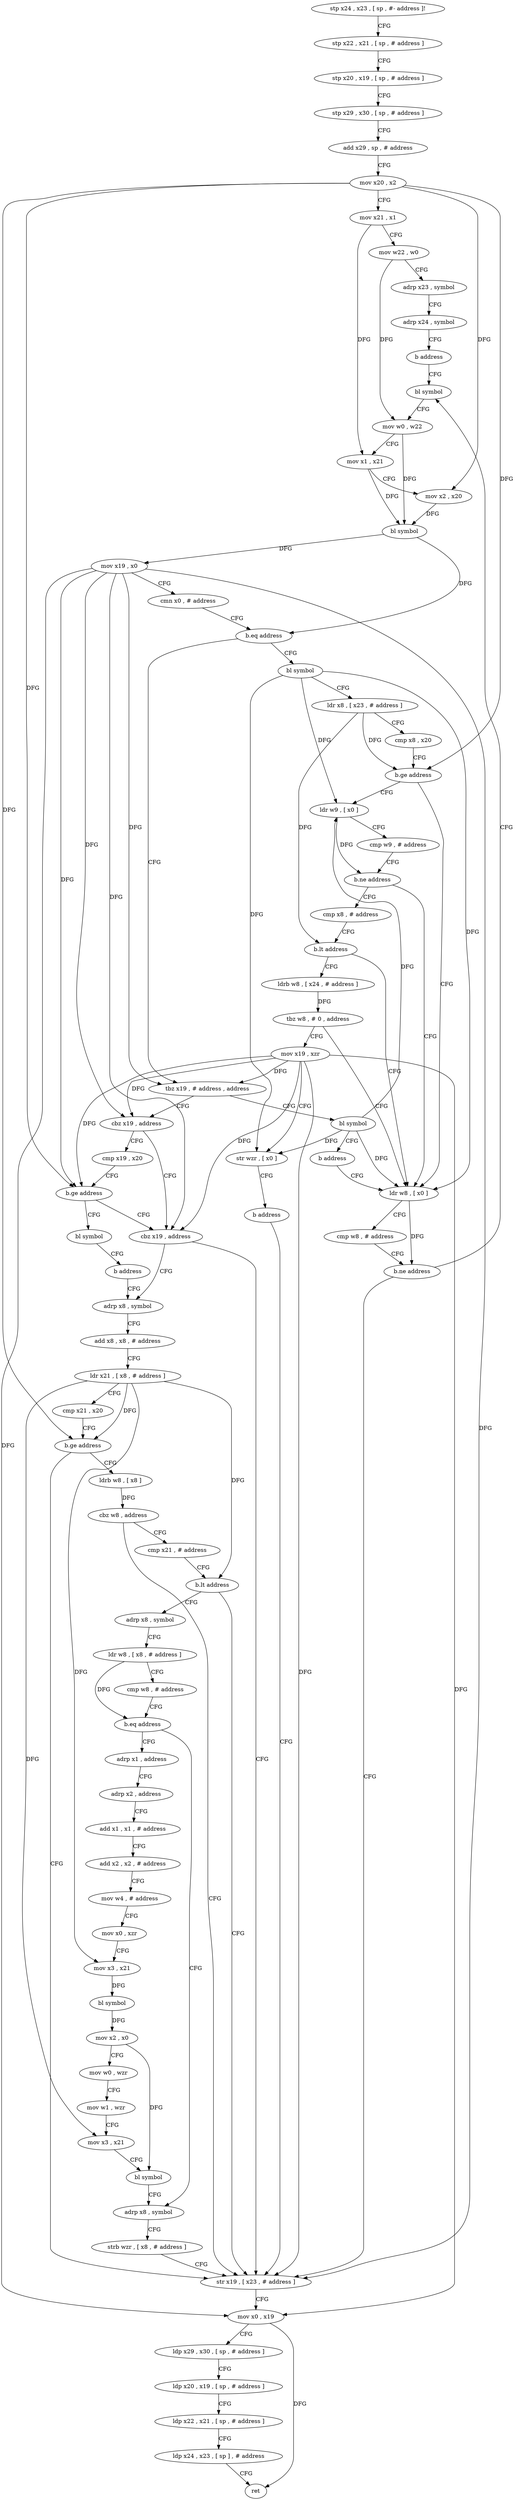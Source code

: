 digraph "func" {
"4214128" [label = "stp x24 , x23 , [ sp , #- address ]!" ]
"4214132" [label = "stp x22 , x21 , [ sp , # address ]" ]
"4214136" [label = "stp x20 , x19 , [ sp , # address ]" ]
"4214140" [label = "stp x29 , x30 , [ sp , # address ]" ]
"4214144" [label = "add x29 , sp , # address" ]
"4214148" [label = "mov x20 , x2" ]
"4214152" [label = "mov x21 , x1" ]
"4214156" [label = "mov w22 , w0" ]
"4214160" [label = "adrp x23 , symbol" ]
"4214164" [label = "adrp x24 , symbol" ]
"4214168" [label = "b address" ]
"4214184" [label = "bl symbol" ]
"4214188" [label = "mov w0 , w22" ]
"4214192" [label = "mov x1 , x21" ]
"4214196" [label = "mov x2 , x20" ]
"4214200" [label = "bl symbol" ]
"4214204" [label = "mov x19 , x0" ]
"4214208" [label = "cmn x0 , # address" ]
"4214212" [label = "b.eq address" ]
"4214228" [label = "bl symbol" ]
"4214216" [label = "tbz x19 , # address , address" ]
"4214232" [label = "ldr x8 , [ x23 , # address ]" ]
"4214236" [label = "cmp x8 , x20" ]
"4214240" [label = "b.ge address" ]
"4214172" [label = "ldr w8 , [ x0 ]" ]
"4214244" [label = "ldr w9 , [ x0 ]" ]
"4214284" [label = "cbz x19 , address" ]
"4214220" [label = "bl symbol" ]
"4214176" [label = "cmp w8 , # address" ]
"4214180" [label = "b.ne address" ]
"4214420" [label = "str x19 , [ x23 , # address ]" ]
"4214248" [label = "cmp w9 , # address" ]
"4214252" [label = "b.ne address" ]
"4214256" [label = "cmp x8 , # address" ]
"4214304" [label = "cbz x19 , address" ]
"4214288" [label = "cmp x19 , x20" ]
"4214224" [label = "b address" ]
"4214424" [label = "mov x0 , x19" ]
"4214428" [label = "ldp x29 , x30 , [ sp , # address ]" ]
"4214432" [label = "ldp x20 , x19 , [ sp , # address ]" ]
"4214436" [label = "ldp x22 , x21 , [ sp , # address ]" ]
"4214440" [label = "ldp x24 , x23 , [ sp ] , # address" ]
"4214444" [label = "ret" ]
"4214260" [label = "b.lt address" ]
"4214264" [label = "ldrb w8 , [ x24 , # address ]" ]
"4214308" [label = "adrp x8 , symbol" ]
"4214292" [label = "b.ge address" ]
"4214296" [label = "bl symbol" ]
"4214268" [label = "tbz w8 , # 0 , address" ]
"4214272" [label = "mov x19 , xzr" ]
"4214312" [label = "add x8 , x8 , # address" ]
"4214316" [label = "ldr x21 , [ x8 , # address ]" ]
"4214320" [label = "cmp x21 , x20" ]
"4214324" [label = "b.ge address" ]
"4214328" [label = "ldrb w8 , [ x8 ]" ]
"4214300" [label = "b address" ]
"4214276" [label = "str wzr , [ x0 ]" ]
"4214280" [label = "b address" ]
"4214332" [label = "cbz w8 , address" ]
"4214336" [label = "cmp x21 , # address" ]
"4214340" [label = "b.lt address" ]
"4214344" [label = "adrp x8 , symbol" ]
"4214348" [label = "ldr w8 , [ x8 , # address ]" ]
"4214352" [label = "cmp w8 , # address" ]
"4214356" [label = "b.eq address" ]
"4214412" [label = "adrp x8 , symbol" ]
"4214360" [label = "adrp x1 , address" ]
"4214416" [label = "strb wzr , [ x8 , # address ]" ]
"4214364" [label = "adrp x2 , address" ]
"4214368" [label = "add x1 , x1 , # address" ]
"4214372" [label = "add x2 , x2 , # address" ]
"4214376" [label = "mov w4 , # address" ]
"4214380" [label = "mov x0 , xzr" ]
"4214384" [label = "mov x3 , x21" ]
"4214388" [label = "bl symbol" ]
"4214392" [label = "mov x2 , x0" ]
"4214396" [label = "mov w0 , wzr" ]
"4214400" [label = "mov w1 , wzr" ]
"4214404" [label = "mov x3 , x21" ]
"4214408" [label = "bl symbol" ]
"4214128" -> "4214132" [ label = "CFG" ]
"4214132" -> "4214136" [ label = "CFG" ]
"4214136" -> "4214140" [ label = "CFG" ]
"4214140" -> "4214144" [ label = "CFG" ]
"4214144" -> "4214148" [ label = "CFG" ]
"4214148" -> "4214152" [ label = "CFG" ]
"4214148" -> "4214196" [ label = "DFG" ]
"4214148" -> "4214240" [ label = "DFG" ]
"4214148" -> "4214292" [ label = "DFG" ]
"4214148" -> "4214324" [ label = "DFG" ]
"4214152" -> "4214156" [ label = "CFG" ]
"4214152" -> "4214192" [ label = "DFG" ]
"4214156" -> "4214160" [ label = "CFG" ]
"4214156" -> "4214188" [ label = "DFG" ]
"4214160" -> "4214164" [ label = "CFG" ]
"4214164" -> "4214168" [ label = "CFG" ]
"4214168" -> "4214184" [ label = "CFG" ]
"4214184" -> "4214188" [ label = "CFG" ]
"4214188" -> "4214192" [ label = "CFG" ]
"4214188" -> "4214200" [ label = "DFG" ]
"4214192" -> "4214196" [ label = "CFG" ]
"4214192" -> "4214200" [ label = "DFG" ]
"4214196" -> "4214200" [ label = "DFG" ]
"4214200" -> "4214204" [ label = "DFG" ]
"4214200" -> "4214212" [ label = "DFG" ]
"4214204" -> "4214208" [ label = "CFG" ]
"4214204" -> "4214216" [ label = "DFG" ]
"4214204" -> "4214284" [ label = "DFG" ]
"4214204" -> "4214420" [ label = "DFG" ]
"4214204" -> "4214424" [ label = "DFG" ]
"4214204" -> "4214304" [ label = "DFG" ]
"4214204" -> "4214292" [ label = "DFG" ]
"4214208" -> "4214212" [ label = "CFG" ]
"4214212" -> "4214228" [ label = "CFG" ]
"4214212" -> "4214216" [ label = "CFG" ]
"4214228" -> "4214232" [ label = "CFG" ]
"4214228" -> "4214172" [ label = "DFG" ]
"4214228" -> "4214244" [ label = "DFG" ]
"4214228" -> "4214276" [ label = "DFG" ]
"4214216" -> "4214284" [ label = "CFG" ]
"4214216" -> "4214220" [ label = "CFG" ]
"4214232" -> "4214236" [ label = "CFG" ]
"4214232" -> "4214240" [ label = "DFG" ]
"4214232" -> "4214260" [ label = "DFG" ]
"4214236" -> "4214240" [ label = "CFG" ]
"4214240" -> "4214172" [ label = "CFG" ]
"4214240" -> "4214244" [ label = "CFG" ]
"4214172" -> "4214176" [ label = "CFG" ]
"4214172" -> "4214180" [ label = "DFG" ]
"4214244" -> "4214248" [ label = "CFG" ]
"4214244" -> "4214252" [ label = "DFG" ]
"4214284" -> "4214304" [ label = "CFG" ]
"4214284" -> "4214288" [ label = "CFG" ]
"4214220" -> "4214224" [ label = "CFG" ]
"4214220" -> "4214172" [ label = "DFG" ]
"4214220" -> "4214244" [ label = "DFG" ]
"4214220" -> "4214276" [ label = "DFG" ]
"4214176" -> "4214180" [ label = "CFG" ]
"4214180" -> "4214420" [ label = "CFG" ]
"4214180" -> "4214184" [ label = "CFG" ]
"4214420" -> "4214424" [ label = "CFG" ]
"4214248" -> "4214252" [ label = "CFG" ]
"4214252" -> "4214172" [ label = "CFG" ]
"4214252" -> "4214256" [ label = "CFG" ]
"4214256" -> "4214260" [ label = "CFG" ]
"4214304" -> "4214420" [ label = "CFG" ]
"4214304" -> "4214308" [ label = "CFG" ]
"4214288" -> "4214292" [ label = "CFG" ]
"4214224" -> "4214172" [ label = "CFG" ]
"4214424" -> "4214428" [ label = "CFG" ]
"4214424" -> "4214444" [ label = "DFG" ]
"4214428" -> "4214432" [ label = "CFG" ]
"4214432" -> "4214436" [ label = "CFG" ]
"4214436" -> "4214440" [ label = "CFG" ]
"4214440" -> "4214444" [ label = "CFG" ]
"4214260" -> "4214172" [ label = "CFG" ]
"4214260" -> "4214264" [ label = "CFG" ]
"4214264" -> "4214268" [ label = "DFG" ]
"4214308" -> "4214312" [ label = "CFG" ]
"4214292" -> "4214304" [ label = "CFG" ]
"4214292" -> "4214296" [ label = "CFG" ]
"4214296" -> "4214300" [ label = "CFG" ]
"4214268" -> "4214172" [ label = "CFG" ]
"4214268" -> "4214272" [ label = "CFG" ]
"4214272" -> "4214276" [ label = "CFG" ]
"4214272" -> "4214216" [ label = "DFG" ]
"4214272" -> "4214284" [ label = "DFG" ]
"4214272" -> "4214420" [ label = "DFG" ]
"4214272" -> "4214424" [ label = "DFG" ]
"4214272" -> "4214304" [ label = "DFG" ]
"4214272" -> "4214292" [ label = "DFG" ]
"4214312" -> "4214316" [ label = "CFG" ]
"4214316" -> "4214320" [ label = "CFG" ]
"4214316" -> "4214324" [ label = "DFG" ]
"4214316" -> "4214340" [ label = "DFG" ]
"4214316" -> "4214384" [ label = "DFG" ]
"4214316" -> "4214404" [ label = "DFG" ]
"4214320" -> "4214324" [ label = "CFG" ]
"4214324" -> "4214420" [ label = "CFG" ]
"4214324" -> "4214328" [ label = "CFG" ]
"4214328" -> "4214332" [ label = "DFG" ]
"4214300" -> "4214308" [ label = "CFG" ]
"4214276" -> "4214280" [ label = "CFG" ]
"4214280" -> "4214420" [ label = "CFG" ]
"4214332" -> "4214420" [ label = "CFG" ]
"4214332" -> "4214336" [ label = "CFG" ]
"4214336" -> "4214340" [ label = "CFG" ]
"4214340" -> "4214420" [ label = "CFG" ]
"4214340" -> "4214344" [ label = "CFG" ]
"4214344" -> "4214348" [ label = "CFG" ]
"4214348" -> "4214352" [ label = "CFG" ]
"4214348" -> "4214356" [ label = "DFG" ]
"4214352" -> "4214356" [ label = "CFG" ]
"4214356" -> "4214412" [ label = "CFG" ]
"4214356" -> "4214360" [ label = "CFG" ]
"4214412" -> "4214416" [ label = "CFG" ]
"4214360" -> "4214364" [ label = "CFG" ]
"4214416" -> "4214420" [ label = "CFG" ]
"4214364" -> "4214368" [ label = "CFG" ]
"4214368" -> "4214372" [ label = "CFG" ]
"4214372" -> "4214376" [ label = "CFG" ]
"4214376" -> "4214380" [ label = "CFG" ]
"4214380" -> "4214384" [ label = "CFG" ]
"4214384" -> "4214388" [ label = "DFG" ]
"4214388" -> "4214392" [ label = "DFG" ]
"4214392" -> "4214396" [ label = "CFG" ]
"4214392" -> "4214408" [ label = "DFG" ]
"4214396" -> "4214400" [ label = "CFG" ]
"4214400" -> "4214404" [ label = "CFG" ]
"4214404" -> "4214408" [ label = "CFG" ]
"4214408" -> "4214412" [ label = "CFG" ]
}
